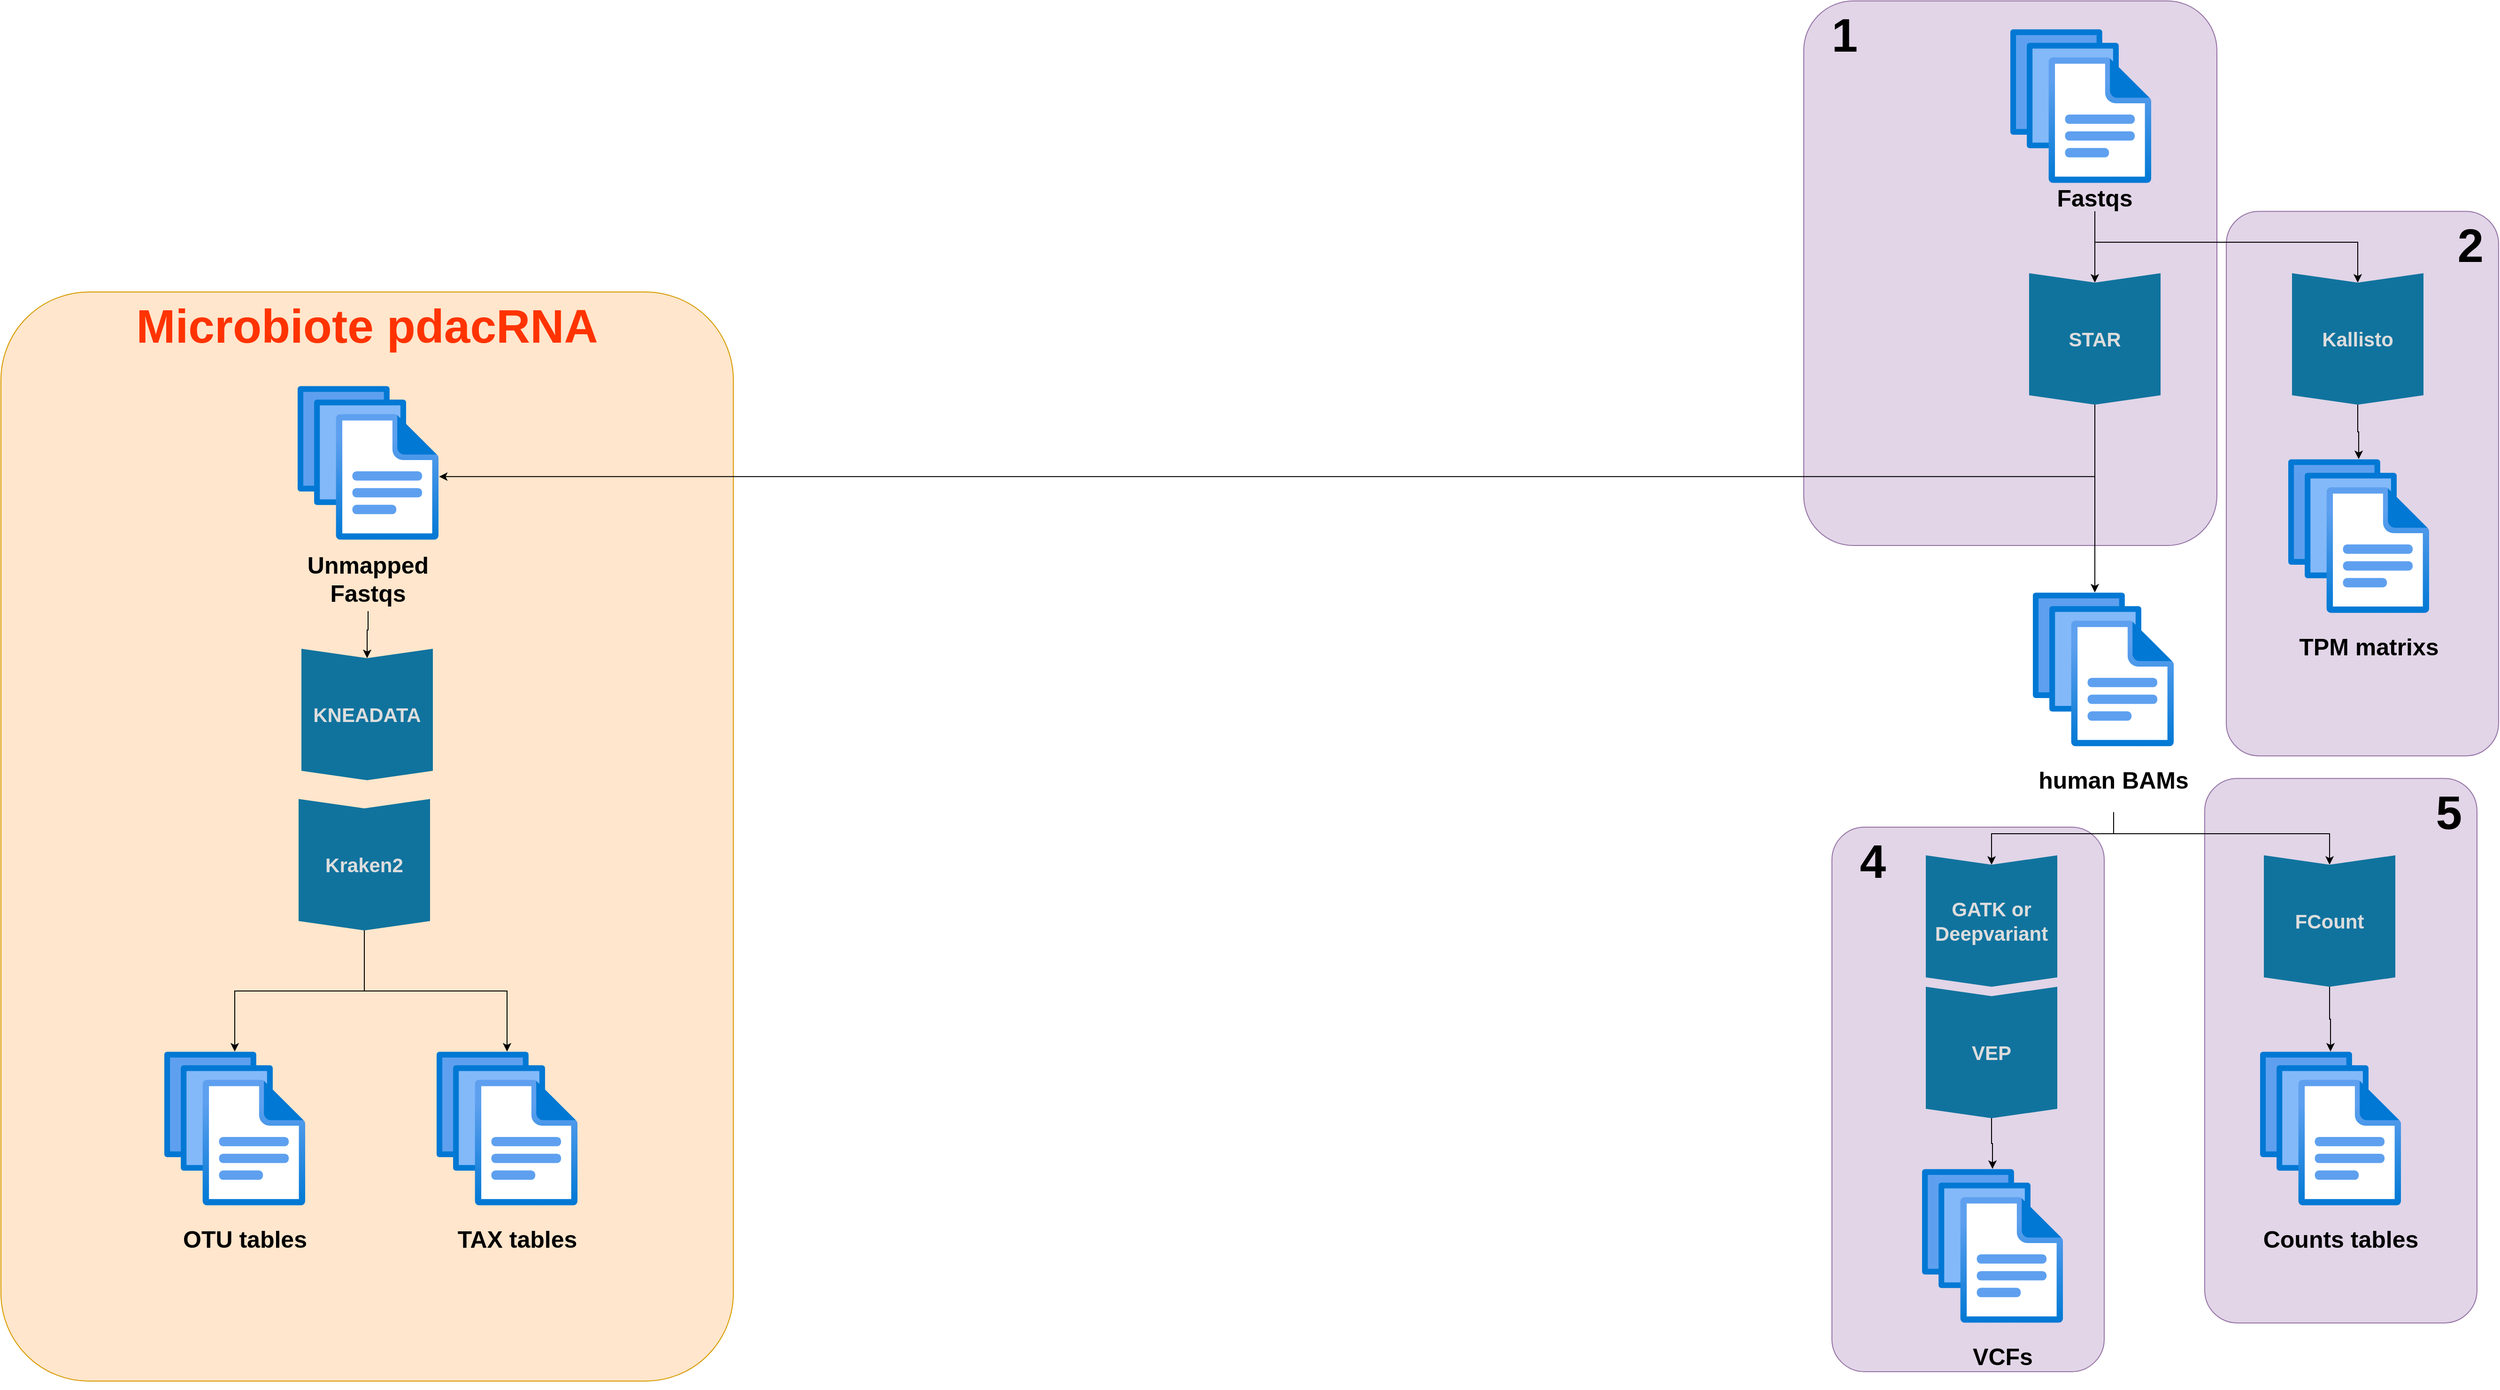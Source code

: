 <mxfile version="24.9.1">
  <diagram name="Page-1" id="zfZjm7Ds7Kw80Uj1_Kpj">
    <mxGraphModel dx="5414" dy="1447" grid="1" gridSize="10" guides="1" tooltips="1" connect="1" arrows="1" fold="1" page="1" pageScale="1" pageWidth="827" pageHeight="1169" math="0" shadow="0">
      <root>
        <mxCell id="0" />
        <mxCell id="1" parent="0" />
        <mxCell id="bbDMXbA_g-0mNeCE7X3n-49" value="&lt;div style=&quot;&quot;&gt;&lt;font style=&quot;font-size: 50px;&quot;&gt;&lt;b style=&quot;&quot;&gt;&amp;nbsp; 4&lt;/b&gt;&lt;/font&gt;&lt;/div&gt;" style="rounded=1;strokeColor=#9673a6;fillColor=#e1d5e7;align=left;arcSize=12;verticalAlign=top;whiteSpace=wrap;html=1;fontSize=12;" vertex="1" parent="1">
          <mxGeometry x="50" y="930.0" width="290" height="580" as="geometry" />
        </mxCell>
        <mxCell id="bbDMXbA_g-0mNeCE7X3n-48" value="&lt;div style=&quot;&quot;&gt;&lt;font style=&quot;font-size: 50px;&quot;&gt;&lt;b style=&quot;&quot;&gt;&amp;nbsp; 5&amp;nbsp;&lt;/b&gt;&lt;/font&gt;&lt;/div&gt;" style="rounded=1;strokeColor=#9673a6;fillColor=#e1d5e7;align=right;arcSize=12;verticalAlign=top;whiteSpace=wrap;html=1;fontSize=12;" vertex="1" parent="1">
          <mxGeometry x="447" y="878.07" width="290" height="580" as="geometry" />
        </mxCell>
        <mxCell id="bbDMXbA_g-0mNeCE7X3n-46" value="&lt;div style=&quot;&quot;&gt;&lt;font style=&quot;font-size: 50px;&quot;&gt;&lt;b style=&quot;&quot;&gt;&amp;nbsp; 2&amp;nbsp;&lt;/b&gt;&lt;/font&gt;&lt;/div&gt;" style="rounded=1;strokeColor=#9673a6;fillColor=#e1d5e7;align=right;arcSize=12;verticalAlign=top;whiteSpace=wrap;html=1;fontSize=12;" vertex="1" parent="1">
          <mxGeometry x="470" y="274.07" width="290" height="580" as="geometry" />
        </mxCell>
        <mxCell id="bbDMXbA_g-0mNeCE7X3n-30" value="&lt;font color=&quot;#ff3300&quot; style=&quot;font-size: 50px;&quot;&gt;&lt;b style=&quot;&quot;&gt;Microbiote pdacRNA&lt;/b&gt;&lt;/font&gt;" style="rounded=1;strokeColor=#d79b00;fillColor=#ffe6cc;align=center;arcSize=12;verticalAlign=top;whiteSpace=wrap;html=1;fontSize=12;" vertex="1" parent="1">
          <mxGeometry x="-1900" y="360" width="780" height="1160" as="geometry" />
        </mxCell>
        <mxCell id="bbDMXbA_g-0mNeCE7X3n-29" value="&lt;div style=&quot;&quot;&gt;&lt;font style=&quot;font-size: 50px;&quot;&gt;&lt;b style=&quot;&quot;&gt;&amp;nbsp; 1&lt;/b&gt;&lt;/font&gt;&lt;/div&gt;" style="rounded=1;strokeColor=#9673a6;fillColor=#e1d5e7;align=left;arcSize=12;verticalAlign=top;whiteSpace=wrap;html=1;fontSize=12;" vertex="1" parent="1">
          <mxGeometry x="20" y="50" width="440" height="580" as="geometry" />
        </mxCell>
        <mxCell id="bbDMXbA_g-0mNeCE7X3n-1" value="" style="image;aspect=fixed;html=1;points=[];align=center;fontSize=12;image=img/lib/azure2/general/Files.svg;" vertex="1" parent="1">
          <mxGeometry x="240" y="80" width="150" height="164.07" as="geometry" />
        </mxCell>
        <mxCell id="bbDMXbA_g-0mNeCE7X3n-5" value="" style="edgeStyle=orthogonalEdgeStyle;rounded=0;orthogonalLoop=1;jettySize=auto;html=1;" edge="1" parent="1" source="bbDMXbA_g-0mNeCE7X3n-2" target="bbDMXbA_g-0mNeCE7X3n-3">
          <mxGeometry relative="1" as="geometry" />
        </mxCell>
        <mxCell id="bbDMXbA_g-0mNeCE7X3n-22" style="edgeStyle=orthogonalEdgeStyle;rounded=0;orthogonalLoop=1;jettySize=auto;html=1;exitX=0.5;exitY=1;exitDx=0;exitDy=0;entryX=0;entryY=0.5;entryDx=0;entryDy=0;" edge="1" parent="1" source="bbDMXbA_g-0mNeCE7X3n-2" target="bbDMXbA_g-0mNeCE7X3n-12">
          <mxGeometry relative="1" as="geometry" />
        </mxCell>
        <mxCell id="bbDMXbA_g-0mNeCE7X3n-2" value="&lt;font style=&quot;font-size: 25px;&quot;&gt;&lt;b&gt;Fastqs&lt;/b&gt;&lt;/font&gt;" style="text;html=1;align=center;verticalAlign=middle;whiteSpace=wrap;rounded=0;" vertex="1" parent="1">
          <mxGeometry x="300" y="244.07" width="60" height="30" as="geometry" />
        </mxCell>
        <mxCell id="bbDMXbA_g-0mNeCE7X3n-3" value="&lt;font color=&quot;#dddddd&quot;&gt;&lt;span style=&quot;font-size: 21px;&quot;&gt;&lt;b&gt;STAR&lt;/b&gt;&lt;/span&gt;&lt;/font&gt;" style="shape=step;perimeter=stepPerimeter;whiteSpace=wrap;html=1;fixedSize=1;size=10;direction=south;fillColor=#10739E;strokeColor=none;rounded=0;" vertex="1" parent="1">
          <mxGeometry x="260" y="340" width="140" height="140" as="geometry" />
        </mxCell>
        <mxCell id="bbDMXbA_g-0mNeCE7X3n-6" value="" style="image;aspect=fixed;html=1;points=[];align=center;fontSize=12;image=img/lib/azure2/general/Files.svg;" vertex="1" parent="1">
          <mxGeometry x="-1584" y="460" width="150" height="164.07" as="geometry" />
        </mxCell>
        <mxCell id="bbDMXbA_g-0mNeCE7X3n-42" style="edgeStyle=orthogonalEdgeStyle;rounded=0;orthogonalLoop=1;jettySize=auto;html=1;exitX=0.5;exitY=1;exitDx=0;exitDy=0;" edge="1" parent="1" source="bbDMXbA_g-0mNeCE7X3n-7" target="bbDMXbA_g-0mNeCE7X3n-31">
          <mxGeometry relative="1" as="geometry" />
        </mxCell>
        <mxCell id="bbDMXbA_g-0mNeCE7X3n-7" value="&lt;font style=&quot;font-size: 25px;&quot;&gt;&lt;b&gt;Unmapped Fastqs&lt;/b&gt;&lt;/font&gt;" style="text;html=1;align=center;verticalAlign=middle;whiteSpace=wrap;rounded=0;" vertex="1" parent="1">
          <mxGeometry x="-1599" y="630" width="180" height="70" as="geometry" />
        </mxCell>
        <mxCell id="bbDMXbA_g-0mNeCE7X3n-8" style="edgeStyle=orthogonalEdgeStyle;rounded=0;orthogonalLoop=1;jettySize=auto;html=1;exitX=1;exitY=0.5;exitDx=0;exitDy=0;entryX=1.004;entryY=0.589;entryDx=0;entryDy=0;entryPerimeter=0;" edge="1" parent="1" source="bbDMXbA_g-0mNeCE7X3n-3" target="bbDMXbA_g-0mNeCE7X3n-6">
          <mxGeometry relative="1" as="geometry" />
        </mxCell>
        <mxCell id="bbDMXbA_g-0mNeCE7X3n-9" value="" style="image;aspect=fixed;html=1;points=[];align=center;fontSize=12;image=img/lib/azure2/general/Files.svg;" vertex="1" parent="1">
          <mxGeometry x="264" y="680" width="150" height="164.07" as="geometry" />
        </mxCell>
        <mxCell id="bbDMXbA_g-0mNeCE7X3n-20" style="edgeStyle=orthogonalEdgeStyle;rounded=0;orthogonalLoop=1;jettySize=auto;html=1;exitX=0.5;exitY=1;exitDx=0;exitDy=0;" edge="1" parent="1" source="bbDMXbA_g-0mNeCE7X3n-10" target="bbDMXbA_g-0mNeCE7X3n-14">
          <mxGeometry relative="1" as="geometry" />
        </mxCell>
        <mxCell id="bbDMXbA_g-0mNeCE7X3n-21" style="edgeStyle=orthogonalEdgeStyle;rounded=0;orthogonalLoop=1;jettySize=auto;html=1;exitX=0.5;exitY=1;exitDx=0;exitDy=0;entryX=0;entryY=0.5;entryDx=0;entryDy=0;" edge="1" parent="1" source="bbDMXbA_g-0mNeCE7X3n-10" target="bbDMXbA_g-0mNeCE7X3n-13">
          <mxGeometry relative="1" as="geometry" />
        </mxCell>
        <mxCell id="bbDMXbA_g-0mNeCE7X3n-10" value="&lt;font style=&quot;font-size: 25px;&quot;&gt;&lt;b&gt;human BAMs&lt;/b&gt;&lt;/font&gt;" style="text;html=1;align=center;verticalAlign=middle;whiteSpace=wrap;rounded=0;" vertex="1" parent="1">
          <mxGeometry x="260" y="844.07" width="180" height="70" as="geometry" />
        </mxCell>
        <mxCell id="bbDMXbA_g-0mNeCE7X3n-11" style="edgeStyle=orthogonalEdgeStyle;rounded=0;orthogonalLoop=1;jettySize=auto;html=1;exitX=1;exitY=0.5;exitDx=0;exitDy=0;" edge="1" parent="1" source="bbDMXbA_g-0mNeCE7X3n-3">
          <mxGeometry relative="1" as="geometry">
            <mxPoint x="330" y="680" as="targetPoint" />
          </mxGeometry>
        </mxCell>
        <mxCell id="bbDMXbA_g-0mNeCE7X3n-45" style="edgeStyle=orthogonalEdgeStyle;rounded=0;orthogonalLoop=1;jettySize=auto;html=1;exitX=1;exitY=0.5;exitDx=0;exitDy=0;" edge="1" parent="1" source="bbDMXbA_g-0mNeCE7X3n-12" target="bbDMXbA_g-0mNeCE7X3n-26">
          <mxGeometry relative="1" as="geometry" />
        </mxCell>
        <mxCell id="bbDMXbA_g-0mNeCE7X3n-12" value="&lt;font color=&quot;#dddddd&quot;&gt;&lt;span style=&quot;font-size: 21px;&quot;&gt;&lt;b&gt;Kallisto&lt;/b&gt;&lt;/span&gt;&lt;/font&gt;" style="shape=step;perimeter=stepPerimeter;whiteSpace=wrap;html=1;fixedSize=1;size=10;direction=south;fillColor=#10739E;strokeColor=none;rounded=0;" vertex="1" parent="1">
          <mxGeometry x="540" y="340" width="140" height="140" as="geometry" />
        </mxCell>
        <mxCell id="bbDMXbA_g-0mNeCE7X3n-43" style="edgeStyle=orthogonalEdgeStyle;rounded=0;orthogonalLoop=1;jettySize=auto;html=1;exitX=1;exitY=0.5;exitDx=0;exitDy=0;" edge="1" parent="1" source="bbDMXbA_g-0mNeCE7X3n-13" target="bbDMXbA_g-0mNeCE7X3n-17">
          <mxGeometry relative="1" as="geometry" />
        </mxCell>
        <mxCell id="bbDMXbA_g-0mNeCE7X3n-13" value="&lt;font color=&quot;#dddddd&quot;&gt;&lt;span style=&quot;font-size: 21px;&quot;&gt;&lt;b&gt;FCount&lt;/b&gt;&lt;/span&gt;&lt;/font&gt;" style="shape=step;perimeter=stepPerimeter;whiteSpace=wrap;html=1;fixedSize=1;size=10;direction=south;fillColor=#10739E;strokeColor=none;rounded=0;" vertex="1" parent="1">
          <mxGeometry x="510" y="960" width="140" height="140" as="geometry" />
        </mxCell>
        <mxCell id="bbDMXbA_g-0mNeCE7X3n-14" value="&lt;font color=&quot;#dddddd&quot;&gt;&lt;span style=&quot;font-size: 21px;&quot;&gt;&lt;b&gt;GATK or Deepvariant&lt;/b&gt;&lt;/span&gt;&lt;/font&gt;" style="shape=step;perimeter=stepPerimeter;whiteSpace=wrap;html=1;fixedSize=1;size=10;direction=south;fillColor=#10739E;strokeColor=none;rounded=0;" vertex="1" parent="1">
          <mxGeometry x="150" y="960" width="140" height="140" as="geometry" />
        </mxCell>
        <mxCell id="bbDMXbA_g-0mNeCE7X3n-15" value="" style="image;aspect=fixed;html=1;points=[];align=center;fontSize=12;image=img/lib/azure2/general/Files.svg;" vertex="1" parent="1">
          <mxGeometry x="146" y="1294" width="150" height="164.07" as="geometry" />
        </mxCell>
        <mxCell id="bbDMXbA_g-0mNeCE7X3n-16" value="&lt;font style=&quot;font-size: 25px;&quot;&gt;&lt;b&gt;VCFs&lt;/b&gt;&lt;/font&gt;" style="text;html=1;align=center;verticalAlign=middle;whiteSpace=wrap;rounded=0;" vertex="1" parent="1">
          <mxGeometry x="142" y="1458.07" width="180" height="70" as="geometry" />
        </mxCell>
        <mxCell id="bbDMXbA_g-0mNeCE7X3n-17" value="" style="image;aspect=fixed;html=1;points=[];align=center;fontSize=12;image=img/lib/azure2/general/Files.svg;" vertex="1" parent="1">
          <mxGeometry x="506" y="1169" width="150" height="164.07" as="geometry" />
        </mxCell>
        <mxCell id="bbDMXbA_g-0mNeCE7X3n-18" value="&lt;font style=&quot;font-size: 25px;&quot;&gt;&lt;b&gt;Counts tables&lt;/b&gt;&lt;/font&gt;" style="text;html=1;align=center;verticalAlign=middle;whiteSpace=wrap;rounded=0;" vertex="1" parent="1">
          <mxGeometry x="502" y="1333.07" width="180" height="70" as="geometry" />
        </mxCell>
        <mxCell id="bbDMXbA_g-0mNeCE7X3n-44" style="edgeStyle=orthogonalEdgeStyle;rounded=0;orthogonalLoop=1;jettySize=auto;html=1;exitX=1;exitY=0.5;exitDx=0;exitDy=0;" edge="1" parent="1" source="bbDMXbA_g-0mNeCE7X3n-19" target="bbDMXbA_g-0mNeCE7X3n-15">
          <mxGeometry relative="1" as="geometry" />
        </mxCell>
        <mxCell id="bbDMXbA_g-0mNeCE7X3n-19" value="&lt;font color=&quot;#dddddd&quot;&gt;&lt;span style=&quot;font-size: 21px;&quot;&gt;&lt;b&gt;VEP&lt;/b&gt;&lt;/span&gt;&lt;/font&gt;" style="shape=step;perimeter=stepPerimeter;whiteSpace=wrap;html=1;fixedSize=1;size=10;direction=south;fillColor=#10739E;strokeColor=none;rounded=0;" vertex="1" parent="1">
          <mxGeometry x="150" y="1100" width="140" height="140" as="geometry" />
        </mxCell>
        <mxCell id="bbDMXbA_g-0mNeCE7X3n-26" value="" style="image;aspect=fixed;html=1;points=[];align=center;fontSize=12;image=img/lib/azure2/general/Files.svg;" vertex="1" parent="1">
          <mxGeometry x="536" y="537.96" width="150" height="164.07" as="geometry" />
        </mxCell>
        <mxCell id="bbDMXbA_g-0mNeCE7X3n-27" value="&lt;font style=&quot;font-size: 25px;&quot;&gt;&lt;b&gt;TPM matrixs&lt;/b&gt;&lt;/font&gt;" style="text;html=1;align=center;verticalAlign=middle;whiteSpace=wrap;rounded=0;" vertex="1" parent="1">
          <mxGeometry x="532" y="702.03" width="180" height="70" as="geometry" />
        </mxCell>
        <mxCell id="bbDMXbA_g-0mNeCE7X3n-31" value="&lt;font color=&quot;#dddddd&quot;&gt;&lt;span style=&quot;font-size: 21px;&quot;&gt;&lt;b&gt;KNEADATA&lt;/b&gt;&lt;/span&gt;&lt;/font&gt;" style="shape=step;perimeter=stepPerimeter;whiteSpace=wrap;html=1;fixedSize=1;size=10;direction=south;fillColor=#10739E;strokeColor=none;rounded=0;" vertex="1" parent="1">
          <mxGeometry x="-1580" y="740" width="140" height="140" as="geometry" />
        </mxCell>
        <mxCell id="bbDMXbA_g-0mNeCE7X3n-38" style="edgeStyle=orthogonalEdgeStyle;rounded=0;orthogonalLoop=1;jettySize=auto;html=1;exitX=1;exitY=0.5;exitDx=0;exitDy=0;" edge="1" parent="1" source="bbDMXbA_g-0mNeCE7X3n-32" target="bbDMXbA_g-0mNeCE7X3n-33">
          <mxGeometry relative="1" as="geometry" />
        </mxCell>
        <mxCell id="bbDMXbA_g-0mNeCE7X3n-41" style="edgeStyle=orthogonalEdgeStyle;rounded=0;orthogonalLoop=1;jettySize=auto;html=1;exitX=1;exitY=0.5;exitDx=0;exitDy=0;" edge="1" parent="1" source="bbDMXbA_g-0mNeCE7X3n-32" target="bbDMXbA_g-0mNeCE7X3n-35">
          <mxGeometry relative="1" as="geometry" />
        </mxCell>
        <mxCell id="bbDMXbA_g-0mNeCE7X3n-32" value="&lt;font color=&quot;#dddddd&quot;&gt;&lt;span style=&quot;font-size: 21px;&quot;&gt;&lt;b&gt;Kraken2&lt;/b&gt;&lt;/span&gt;&lt;/font&gt;" style="shape=step;perimeter=stepPerimeter;whiteSpace=wrap;html=1;fixedSize=1;size=10;direction=south;fillColor=#10739E;strokeColor=none;rounded=0;" vertex="1" parent="1">
          <mxGeometry x="-1583" y="900" width="140" height="140" as="geometry" />
        </mxCell>
        <mxCell id="bbDMXbA_g-0mNeCE7X3n-33" value="" style="image;aspect=fixed;html=1;points=[];align=center;fontSize=12;image=img/lib/azure2/general/Files.svg;" vertex="1" parent="1">
          <mxGeometry x="-1726" y="1169" width="150" height="164.07" as="geometry" />
        </mxCell>
        <mxCell id="bbDMXbA_g-0mNeCE7X3n-34" value="&lt;font style=&quot;font-size: 25px;&quot;&gt;&lt;b&gt;OTU tables&lt;/b&gt;&lt;/font&gt;" style="text;html=1;align=center;verticalAlign=middle;whiteSpace=wrap;rounded=0;" vertex="1" parent="1">
          <mxGeometry x="-1730" y="1333.07" width="180" height="70" as="geometry" />
        </mxCell>
        <mxCell id="bbDMXbA_g-0mNeCE7X3n-35" value="" style="image;aspect=fixed;html=1;points=[];align=center;fontSize=12;image=img/lib/azure2/general/Files.svg;" vertex="1" parent="1">
          <mxGeometry x="-1436" y="1169" width="150" height="164.07" as="geometry" />
        </mxCell>
        <mxCell id="bbDMXbA_g-0mNeCE7X3n-36" value="&lt;font style=&quot;font-size: 25px;&quot;&gt;&lt;b&gt;TAX tables&lt;/b&gt;&lt;/font&gt;" style="text;html=1;align=center;verticalAlign=middle;whiteSpace=wrap;rounded=0;" vertex="1" parent="1">
          <mxGeometry x="-1440" y="1333.07" width="180" height="70" as="geometry" />
        </mxCell>
      </root>
    </mxGraphModel>
  </diagram>
</mxfile>
